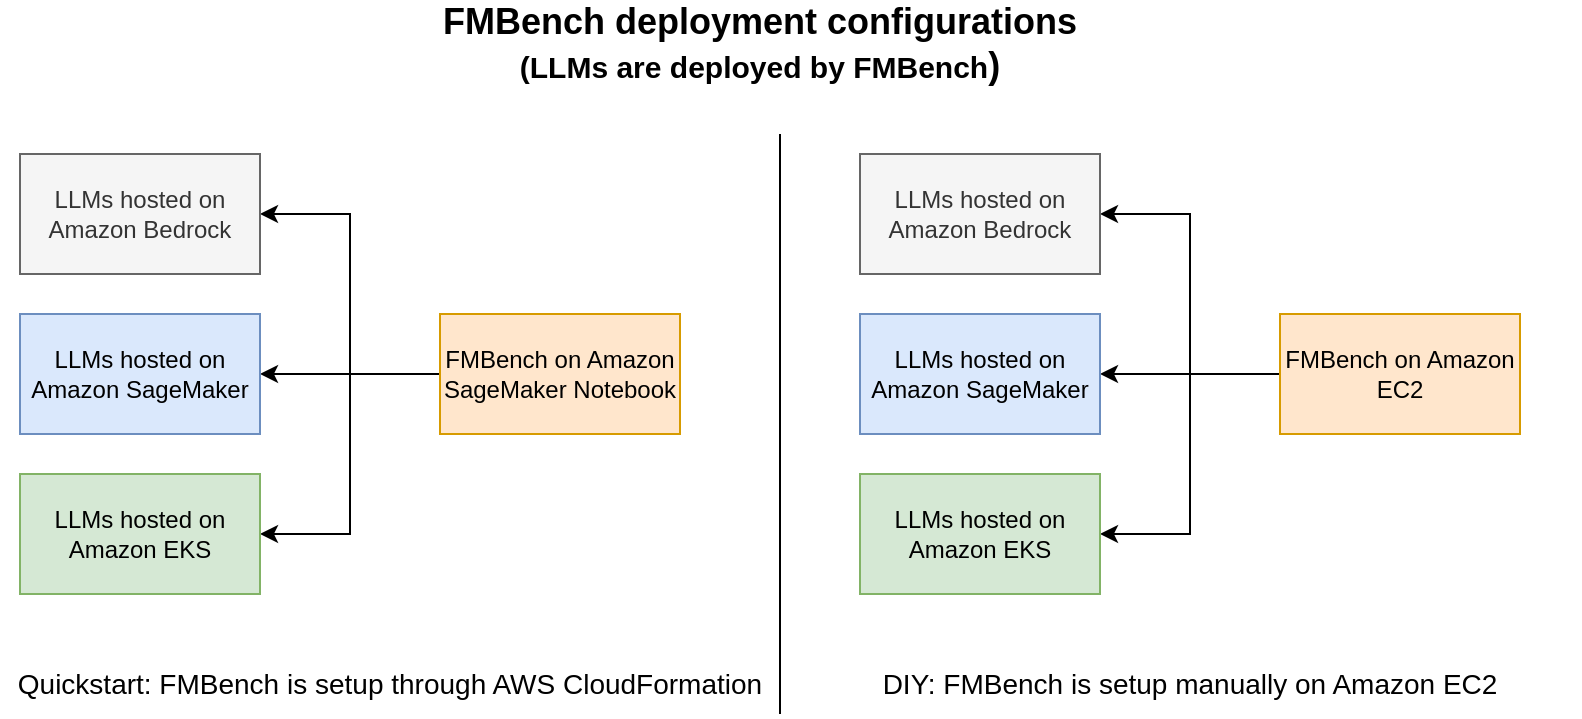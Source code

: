<mxfile version="24.7.6" pages="2">
  <diagram name="Page-1" id="y2vha-sQEwUO__ylBviv">
    <mxGraphModel dx="1434" dy="780" grid="1" gridSize="10" guides="1" tooltips="1" connect="1" arrows="1" fold="1" page="1" pageScale="1" pageWidth="850" pageHeight="1100" math="0" shadow="0">
      <root>
        <mxCell id="0" />
        <mxCell id="1" parent="0" />
        <mxCell id="x3Ah9TazF13iL2Uz1pW2-19" style="edgeStyle=orthogonalEdgeStyle;rounded=0;orthogonalLoop=1;jettySize=auto;html=1;exitX=0;exitY=0.5;exitDx=0;exitDy=0;entryX=1;entryY=0.5;entryDx=0;entryDy=0;" edge="1" parent="1" source="x3Ah9TazF13iL2Uz1pW2-1" target="x3Ah9TazF13iL2Uz1pW2-2">
          <mxGeometry relative="1" as="geometry" />
        </mxCell>
        <mxCell id="x3Ah9TazF13iL2Uz1pW2-20" style="edgeStyle=orthogonalEdgeStyle;rounded=0;orthogonalLoop=1;jettySize=auto;html=1;exitX=0;exitY=0.5;exitDx=0;exitDy=0;entryX=1;entryY=0.5;entryDx=0;entryDy=0;" edge="1" parent="1" source="x3Ah9TazF13iL2Uz1pW2-1" target="x3Ah9TazF13iL2Uz1pW2-3">
          <mxGeometry relative="1" as="geometry" />
        </mxCell>
        <mxCell id="x3Ah9TazF13iL2Uz1pW2-21" style="edgeStyle=orthogonalEdgeStyle;rounded=0;orthogonalLoop=1;jettySize=auto;html=1;exitX=0;exitY=0.5;exitDx=0;exitDy=0;entryX=1;entryY=0.5;entryDx=0;entryDy=0;" edge="1" parent="1" source="x3Ah9TazF13iL2Uz1pW2-1" target="x3Ah9TazF13iL2Uz1pW2-4">
          <mxGeometry relative="1" as="geometry" />
        </mxCell>
        <mxCell id="x3Ah9TazF13iL2Uz1pW2-1" value="FMBench on Amazon SageMaker Notebook" style="rounded=0;whiteSpace=wrap;html=1;fillColor=#ffe6cc;strokeColor=#d79b00;" vertex="1" parent="1">
          <mxGeometry x="250" y="160" width="120" height="60" as="geometry" />
        </mxCell>
        <mxCell id="x3Ah9TazF13iL2Uz1pW2-2" value="LLMs hosted on Amazon Bedrock" style="rounded=0;whiteSpace=wrap;html=1;fillColor=#f5f5f5;fontColor=#333333;strokeColor=#666666;" vertex="1" parent="1">
          <mxGeometry x="40" y="80" width="120" height="60" as="geometry" />
        </mxCell>
        <mxCell id="x3Ah9TazF13iL2Uz1pW2-3" value="LLMs hosted on Amazon SageMaker" style="rounded=0;whiteSpace=wrap;html=1;fillColor=#dae8fc;strokeColor=#6c8ebf;" vertex="1" parent="1">
          <mxGeometry x="40" y="160" width="120" height="60" as="geometry" />
        </mxCell>
        <mxCell id="x3Ah9TazF13iL2Uz1pW2-4" value="LLMs hosted on Amazon EKS" style="rounded=0;whiteSpace=wrap;html=1;fillColor=#d5e8d4;strokeColor=#82b366;" vertex="1" parent="1">
          <mxGeometry x="40" y="240" width="120" height="60" as="geometry" />
        </mxCell>
        <mxCell id="x3Ah9TazF13iL2Uz1pW2-7" value="" style="endArrow=none;html=1;rounded=0;exitX=1;exitY=1;exitDx=0;exitDy=0;" edge="1" parent="1" source="fiXtwMIg6qrkt5U_o3Tw-2">
          <mxGeometry width="50" height="50" relative="1" as="geometry">
            <mxPoint x="420" y="330" as="sourcePoint" />
            <mxPoint x="420" y="70" as="targetPoint" />
          </mxGeometry>
        </mxCell>
        <mxCell id="x3Ah9TazF13iL2Uz1pW2-23" style="edgeStyle=orthogonalEdgeStyle;rounded=0;orthogonalLoop=1;jettySize=auto;html=1;exitX=0;exitY=0.5;exitDx=0;exitDy=0;entryX=1;entryY=0.5;entryDx=0;entryDy=0;" edge="1" source="x3Ah9TazF13iL2Uz1pW2-26" target="x3Ah9TazF13iL2Uz1pW2-27" parent="1">
          <mxGeometry relative="1" as="geometry" />
        </mxCell>
        <mxCell id="x3Ah9TazF13iL2Uz1pW2-24" style="edgeStyle=orthogonalEdgeStyle;rounded=0;orthogonalLoop=1;jettySize=auto;html=1;exitX=0;exitY=0.5;exitDx=0;exitDy=0;entryX=1;entryY=0.5;entryDx=0;entryDy=0;" edge="1" source="x3Ah9TazF13iL2Uz1pW2-26" target="x3Ah9TazF13iL2Uz1pW2-28" parent="1">
          <mxGeometry relative="1" as="geometry" />
        </mxCell>
        <mxCell id="x3Ah9TazF13iL2Uz1pW2-25" style="edgeStyle=orthogonalEdgeStyle;rounded=0;orthogonalLoop=1;jettySize=auto;html=1;exitX=0;exitY=0.5;exitDx=0;exitDy=0;entryX=1;entryY=0.5;entryDx=0;entryDy=0;" edge="1" source="x3Ah9TazF13iL2Uz1pW2-26" target="x3Ah9TazF13iL2Uz1pW2-29" parent="1">
          <mxGeometry relative="1" as="geometry" />
        </mxCell>
        <mxCell id="x3Ah9TazF13iL2Uz1pW2-26" value="FMBench on Amazon EC2" style="rounded=0;whiteSpace=wrap;html=1;fillColor=#ffe6cc;strokeColor=#d79b00;" vertex="1" parent="1">
          <mxGeometry x="670" y="160" width="120" height="60" as="geometry" />
        </mxCell>
        <mxCell id="x3Ah9TazF13iL2Uz1pW2-27" value="LLMs hosted on Amazon Bedrock" style="rounded=0;whiteSpace=wrap;html=1;fillColor=#f5f5f5;fontColor=#333333;strokeColor=#666666;" vertex="1" parent="1">
          <mxGeometry x="460" y="80" width="120" height="60" as="geometry" />
        </mxCell>
        <mxCell id="x3Ah9TazF13iL2Uz1pW2-28" value="LLMs hosted on Amazon SageMaker" style="rounded=0;whiteSpace=wrap;html=1;fillColor=#dae8fc;strokeColor=#6c8ebf;" vertex="1" parent="1">
          <mxGeometry x="460" y="160" width="120" height="60" as="geometry" />
        </mxCell>
        <mxCell id="x3Ah9TazF13iL2Uz1pW2-29" value="LLMs hosted on Amazon EKS" style="rounded=0;whiteSpace=wrap;html=1;fillColor=#d5e8d4;strokeColor=#82b366;" vertex="1" parent="1">
          <mxGeometry x="460" y="240" width="120" height="60" as="geometry" />
        </mxCell>
        <mxCell id="fiXtwMIg6qrkt5U_o3Tw-1" value="&lt;b&gt;&lt;font style=&quot;font-size: 18px;&quot;&gt;FMBench deployment configurations&lt;/font&gt;&lt;/b&gt;&lt;div&gt;&lt;b&gt;&lt;font style=&quot;font-size: 15px;&quot;&gt;(LLMs are deployed by FMBench&lt;/font&gt;&lt;font style=&quot;font-size: 18px;&quot;&gt;)&lt;/font&gt;&lt;/b&gt;&lt;/div&gt;" style="text;html=1;align=center;verticalAlign=middle;whiteSpace=wrap;rounded=0;" vertex="1" parent="1">
          <mxGeometry x="230" y="10" width="360" height="30" as="geometry" />
        </mxCell>
        <mxCell id="fiXtwMIg6qrkt5U_o3Tw-2" value="&lt;font style=&quot;font-size: 14px;&quot;&gt;Quickstart: FMBench is setup through AWS CloudFormation&lt;/font&gt;" style="text;html=1;align=center;verticalAlign=middle;whiteSpace=wrap;rounded=0;" vertex="1" parent="1">
          <mxGeometry x="30" y="330" width="390" height="30" as="geometry" />
        </mxCell>
        <mxCell id="fiXtwMIg6qrkt5U_o3Tw-3" value="&lt;font style=&quot;font-size: 14px;&quot;&gt;DIY: FMBench is setup manually on Amazon EC2&lt;/font&gt;" style="text;html=1;align=center;verticalAlign=middle;whiteSpace=wrap;rounded=0;" vertex="1" parent="1">
          <mxGeometry x="430" y="330" width="390" height="30" as="geometry" />
        </mxCell>
      </root>
    </mxGraphModel>
  </diagram>
  <diagram id="8b_q89SXEdJDEv58rKXf" name="Page-2">
    <mxGraphModel dx="1434" dy="780" grid="1" gridSize="10" guides="1" tooltips="1" connect="1" arrows="1" fold="1" page="1" pageScale="1" pageWidth="850" pageHeight="1100" math="0" shadow="0">
      <root>
        <mxCell id="0" />
        <mxCell id="1" parent="0" />
        <mxCell id="nYGEgryt7huoeiD7q8NB-3" value="" style="rounded=0;whiteSpace=wrap;html=1;" vertex="1" parent="1">
          <mxGeometry x="235" y="110" width="180" height="280" as="geometry" />
        </mxCell>
        <mxCell id="sXA2JP5MA5aewUyW0-Ma-2" value="LLM-1 hosted on Amazon EC2 instance 1" style="rounded=0;whiteSpace=wrap;html=1;fillColor=#fff2cc;strokeColor=#d6b656;" vertex="1" parent="1">
          <mxGeometry x="265" y="140" width="120" height="60" as="geometry" />
        </mxCell>
        <mxCell id="sXA2JP5MA5aewUyW0-Ma-3" style="edgeStyle=orthogonalEdgeStyle;rounded=0;orthogonalLoop=1;jettySize=auto;html=1;entryX=1;entryY=0.5;entryDx=0;entryDy=0;" edge="1" parent="1" source="sXA2JP5MA5aewUyW0-Ma-6" target="sXA2JP5MA5aewUyW0-Ma-2">
          <mxGeometry relative="1" as="geometry" />
        </mxCell>
        <mxCell id="sXA2JP5MA5aewUyW0-Ma-4" style="edgeStyle=orthogonalEdgeStyle;rounded=0;orthogonalLoop=1;jettySize=auto;html=1;" edge="1" parent="1" source="sXA2JP5MA5aewUyW0-Ma-6" target="sXA2JP5MA5aewUyW0-Ma-7">
          <mxGeometry relative="1" as="geometry" />
        </mxCell>
        <mxCell id="nYGEgryt7huoeiD7q8NB-4" value="" style="rounded=0;whiteSpace=wrap;html=1;" vertex="1" parent="1">
          <mxGeometry x="470" y="110" width="180" height="280" as="geometry" />
        </mxCell>
        <mxCell id="sXA2JP5MA5aewUyW0-Ma-5" style="edgeStyle=orthogonalEdgeStyle;rounded=0;orthogonalLoop=1;jettySize=auto;html=1;entryX=1;entryY=0.5;entryDx=0;entryDy=0;" edge="1" parent="1" source="sXA2JP5MA5aewUyW0-Ma-6" target="sXA2JP5MA5aewUyW0-Ma-8">
          <mxGeometry relative="1" as="geometry" />
        </mxCell>
        <mxCell id="sXA2JP5MA5aewUyW0-Ma-6" value="FMBench on Amazon EC2" style="rounded=0;whiteSpace=wrap;html=1;fillColor=#ffe6cc;strokeColor=#d79b00;" vertex="1" parent="1">
          <mxGeometry x="500" y="220" width="120" height="60" as="geometry" />
        </mxCell>
        <mxCell id="sXA2JP5MA5aewUyW0-Ma-7" value="LLM-2 hosted on Amazon EC2 instance 2" style="rounded=0;whiteSpace=wrap;html=1;fillColor=#fff2cc;strokeColor=#d6b656;" vertex="1" parent="1">
          <mxGeometry x="265" y="220" width="120" height="60" as="geometry" />
        </mxCell>
        <mxCell id="sXA2JP5MA5aewUyW0-Ma-8" value="LLM-N hosted on Amazon EC2 instance N" style="rounded=0;whiteSpace=wrap;html=1;fillColor=#fff2cc;strokeColor=#d6b656;" vertex="1" parent="1">
          <mxGeometry x="265" y="310" width="120" height="60" as="geometry" />
        </mxCell>
        <mxCell id="nYGEgryt7huoeiD7q8NB-2" value="&lt;b&gt;&lt;font style=&quot;font-size: 18px;&quot;&gt;FMBench client-server setup on Amazon EC2&lt;/font&gt;&lt;/b&gt;&lt;div&gt;&lt;b&gt;&lt;font style=&quot;font-size: 15px;&quot;&gt;(FMBench installed on all EC2 instance, LLMs are deployed by FMBench&lt;/font&gt;&lt;font style=&quot;font-size: 18px;&quot;&gt;)&lt;/font&gt;&lt;/b&gt;&lt;/div&gt;" style="text;html=1;align=center;verticalAlign=middle;whiteSpace=wrap;rounded=0;" vertex="1" parent="1">
          <mxGeometry x="250" y="40" width="390" height="30" as="geometry" />
        </mxCell>
        <mxCell id="nYGEgryt7huoeiD7q8NB-5" value="&lt;font style=&quot;font-size: 14px;&quot;&gt;LLM hosting AWS account (server)&lt;/font&gt;" style="text;html=1;align=center;verticalAlign=middle;whiteSpace=wrap;rounded=0;" vertex="1" parent="1">
          <mxGeometry x="265" y="400" width="115" height="30" as="geometry" />
        </mxCell>
        <mxCell id="nYGEgryt7huoeiD7q8NB-6" value="&lt;font style=&quot;font-size: 14px;&quot;&gt;Benchmarking AWS account (client)&lt;/font&gt;" style="text;html=1;align=center;verticalAlign=middle;whiteSpace=wrap;rounded=0;" vertex="1" parent="1">
          <mxGeometry x="500" y="401" width="130" height="30" as="geometry" />
        </mxCell>
      </root>
    </mxGraphModel>
  </diagram>
</mxfile>
